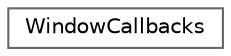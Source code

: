 digraph "Graphical Class Hierarchy"
{
 // LATEX_PDF_SIZE
  bgcolor="transparent";
  edge [fontname=Helvetica,fontsize=10,labelfontname=Helvetica,labelfontsize=10];
  node [fontname=Helvetica,fontsize=10,shape=box,height=0.2,width=0.4];
  rankdir="LR";
  Node0 [label="WindowCallbacks",height=0.2,width=0.4,color="grey40", fillcolor="white", style="filled",URL="$class_window_callbacks.html",tooltip=" "];
}
